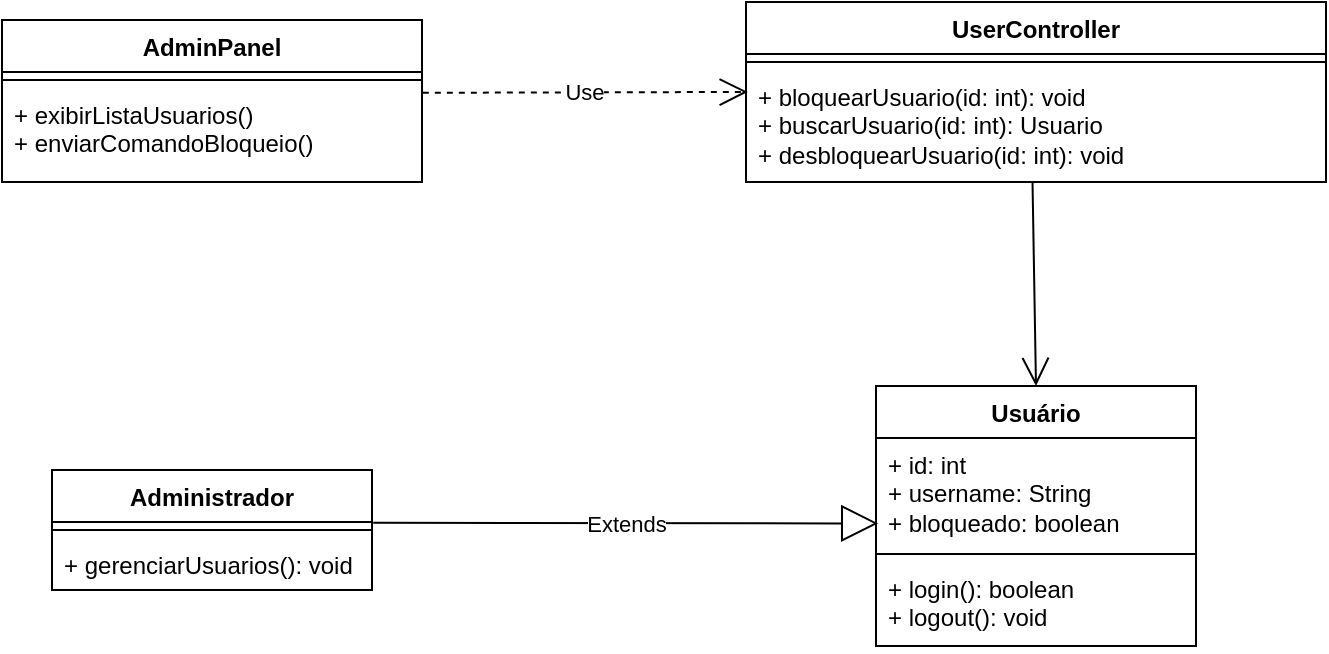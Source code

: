 <mxfile version="26.0.15">
  <diagram id="llquCvDjDa5xM2ESyYwQ" name="Page-1">
    <mxGraphModel dx="303" dy="565" grid="0" gridSize="10" guides="1" tooltips="1" connect="1" arrows="1" fold="1" page="1" pageScale="1" pageWidth="850" pageHeight="1100" math="0" shadow="0" adaptiveColors="simple">
      <root>
        <mxCell id="0" />
        <mxCell id="1" parent="0" />
        <mxCell id="5KsK36yTaGeS-g4vnIt7-17" value="Usuário" style="swimlane;fontStyle=1;align=center;verticalAlign=top;childLayout=stackLayout;horizontal=1;startSize=26;horizontalStack=0;resizeParent=1;resizeParentMax=0;resizeLast=0;collapsible=1;marginBottom=0;whiteSpace=wrap;html=1;" parent="1" vertex="1">
          <mxGeometry x="1360" y="367" width="160" height="130" as="geometry" />
        </mxCell>
        <mxCell id="5KsK36yTaGeS-g4vnIt7-18" value="+ id: int&lt;div&gt;+ username: String&lt;/div&gt;&lt;div&gt;+ bloqueado: boolean&lt;/div&gt;" style="text;strokeColor=none;fillColor=none;align=left;verticalAlign=top;spacingLeft=4;spacingRight=4;overflow=hidden;rotatable=0;points=[[0,0.5],[1,0.5]];portConstraint=eastwest;whiteSpace=wrap;html=1;" parent="5KsK36yTaGeS-g4vnIt7-17" vertex="1">
          <mxGeometry y="26" width="160" height="54" as="geometry" />
        </mxCell>
        <mxCell id="5KsK36yTaGeS-g4vnIt7-19" value="" style="line;strokeWidth=1;fillColor=none;align=left;verticalAlign=middle;spacingTop=-1;spacingLeft=3;spacingRight=3;rotatable=0;labelPosition=right;points=[];portConstraint=eastwest;strokeColor=inherit;" parent="5KsK36yTaGeS-g4vnIt7-17" vertex="1">
          <mxGeometry y="80" width="160" height="8" as="geometry" />
        </mxCell>
        <mxCell id="5KsK36yTaGeS-g4vnIt7-20" value="+ login(): boolean&lt;div&gt;+ logout(): void&lt;/div&gt;" style="text;strokeColor=none;fillColor=none;align=left;verticalAlign=top;spacingLeft=4;spacingRight=4;overflow=hidden;rotatable=0;points=[[0,0.5],[1,0.5]];portConstraint=eastwest;whiteSpace=wrap;html=1;" parent="5KsK36yTaGeS-g4vnIt7-17" vertex="1">
          <mxGeometry y="88" width="160" height="42" as="geometry" />
        </mxCell>
        <mxCell id="5KsK36yTaGeS-g4vnIt7-25" value="Administrador" style="swimlane;fontStyle=1;align=center;verticalAlign=top;childLayout=stackLayout;horizontal=1;startSize=26;horizontalStack=0;resizeParent=1;resizeParentMax=0;resizeLast=0;collapsible=1;marginBottom=0;whiteSpace=wrap;html=1;" parent="1" vertex="1">
          <mxGeometry x="948" y="409" width="160" height="60" as="geometry" />
        </mxCell>
        <mxCell id="5KsK36yTaGeS-g4vnIt7-27" value="" style="line;strokeWidth=1;fillColor=none;align=left;verticalAlign=middle;spacingTop=-1;spacingLeft=3;spacingRight=3;rotatable=0;labelPosition=right;points=[];portConstraint=eastwest;strokeColor=inherit;" parent="5KsK36yTaGeS-g4vnIt7-25" vertex="1">
          <mxGeometry y="26" width="160" height="8" as="geometry" />
        </mxCell>
        <mxCell id="5KsK36yTaGeS-g4vnIt7-28" value="+ gerenciarUsuarios(): void" style="text;strokeColor=none;fillColor=none;align=left;verticalAlign=top;spacingLeft=4;spacingRight=4;overflow=hidden;rotatable=0;points=[[0,0.5],[1,0.5]];portConstraint=eastwest;whiteSpace=wrap;html=1;" parent="5KsK36yTaGeS-g4vnIt7-25" vertex="1">
          <mxGeometry y="34" width="160" height="26" as="geometry" />
        </mxCell>
        <mxCell id="5KsK36yTaGeS-g4vnIt7-32" value="Extends" style="endArrow=block;endSize=16;endFill=0;html=1;rounded=0;exitX=1.004;exitY=0.44;exitDx=0;exitDy=0;entryX=0.007;entryY=0.791;entryDx=0;entryDy=0;entryPerimeter=0;exitPerimeter=0;" parent="1" source="5KsK36yTaGeS-g4vnIt7-25" target="5KsK36yTaGeS-g4vnIt7-18" edge="1">
          <mxGeometry width="160" relative="1" as="geometry">
            <mxPoint x="1262" y="589" as="sourcePoint" />
            <mxPoint x="1422" y="589" as="targetPoint" />
          </mxGeometry>
        </mxCell>
        <mxCell id="5KsK36yTaGeS-g4vnIt7-37" value="UserController" style="swimlane;fontStyle=1;align=center;verticalAlign=top;childLayout=stackLayout;horizontal=1;startSize=26;horizontalStack=0;resizeParent=1;resizeParentMax=0;resizeLast=0;collapsible=1;marginBottom=0;whiteSpace=wrap;html=1;" parent="1" vertex="1">
          <mxGeometry x="1295" y="175" width="290" height="90" as="geometry" />
        </mxCell>
        <mxCell id="5KsK36yTaGeS-g4vnIt7-39" value="" style="line;strokeWidth=1;fillColor=none;align=left;verticalAlign=middle;spacingTop=-1;spacingLeft=3;spacingRight=3;rotatable=0;labelPosition=right;points=[];portConstraint=eastwest;strokeColor=inherit;" parent="5KsK36yTaGeS-g4vnIt7-37" vertex="1">
          <mxGeometry y="26" width="290" height="8" as="geometry" />
        </mxCell>
        <mxCell id="5KsK36yTaGeS-g4vnIt7-40" value="&lt;div&gt;+ bloquearUsuario(id: int): void&lt;div&gt;+ buscarUsuario(id: int): Usuario&lt;/div&gt;&lt;/div&gt;&lt;div&gt;+ desbloquearUsuario(id: int): void&lt;/div&gt;" style="text;strokeColor=none;fillColor=none;align=left;verticalAlign=top;spacingLeft=4;spacingRight=4;overflow=hidden;rotatable=0;points=[[0,0.5],[1,0.5]];portConstraint=eastwest;whiteSpace=wrap;html=1;" parent="5KsK36yTaGeS-g4vnIt7-37" vertex="1">
          <mxGeometry y="34" width="290" height="56" as="geometry" />
        </mxCell>
        <mxCell id="5KsK36yTaGeS-g4vnIt7-41" value="AdminPanel" style="swimlane;fontStyle=1;align=center;verticalAlign=top;childLayout=stackLayout;horizontal=1;startSize=26;horizontalStack=0;resizeParent=1;resizeParentMax=0;resizeLast=0;collapsible=1;marginBottom=0;whiteSpace=wrap;html=1;" parent="1" vertex="1">
          <mxGeometry x="923" y="184" width="210" height="81" as="geometry" />
        </mxCell>
        <mxCell id="5KsK36yTaGeS-g4vnIt7-43" value="" style="line;strokeWidth=1;fillColor=none;align=left;verticalAlign=middle;spacingTop=-1;spacingLeft=3;spacingRight=3;rotatable=0;labelPosition=right;points=[];portConstraint=eastwest;strokeColor=inherit;" parent="5KsK36yTaGeS-g4vnIt7-41" vertex="1">
          <mxGeometry y="26" width="210" height="8" as="geometry" />
        </mxCell>
        <mxCell id="5KsK36yTaGeS-g4vnIt7-44" value="+ exibirListaUsuarios()&lt;div&gt;+ enviarComandoBloqueio()&lt;/div&gt;" style="text;strokeColor=none;fillColor=none;align=left;verticalAlign=top;spacingLeft=4;spacingRight=4;overflow=hidden;rotatable=0;points=[[0,0.5],[1,0.5]];portConstraint=eastwest;whiteSpace=wrap;html=1;" parent="5KsK36yTaGeS-g4vnIt7-41" vertex="1">
          <mxGeometry y="34" width="210" height="47" as="geometry" />
        </mxCell>
        <mxCell id="5KsK36yTaGeS-g4vnIt7-48" value="Use" style="endArrow=open;endSize=12;dashed=1;html=1;rounded=0;exitX=1.002;exitY=0.051;exitDx=0;exitDy=0;exitPerimeter=0;entryX=0.003;entryY=0.196;entryDx=0;entryDy=0;entryPerimeter=0;" parent="1" source="5KsK36yTaGeS-g4vnIt7-44" target="5KsK36yTaGeS-g4vnIt7-40" edge="1">
          <mxGeometry x="-0.006" width="160" relative="1" as="geometry">
            <mxPoint x="1482" y="199" as="sourcePoint" />
            <mxPoint x="1642" y="199" as="targetPoint" />
            <mxPoint as="offset" />
          </mxGeometry>
        </mxCell>
        <mxCell id="5KsK36yTaGeS-g4vnIt7-49" value="" style="endArrow=open;endFill=1;endSize=12;html=1;rounded=0;exitX=0.494;exitY=1.002;exitDx=0;exitDy=0;exitPerimeter=0;entryX=0.5;entryY=0;entryDx=0;entryDy=0;" parent="1" source="5KsK36yTaGeS-g4vnIt7-40" target="5KsK36yTaGeS-g4vnIt7-17" edge="1">
          <mxGeometry width="160" relative="1" as="geometry">
            <mxPoint x="1392" y="439" as="sourcePoint" />
            <mxPoint x="1552" y="439" as="targetPoint" />
          </mxGeometry>
        </mxCell>
      </root>
    </mxGraphModel>
  </diagram>
</mxfile>
